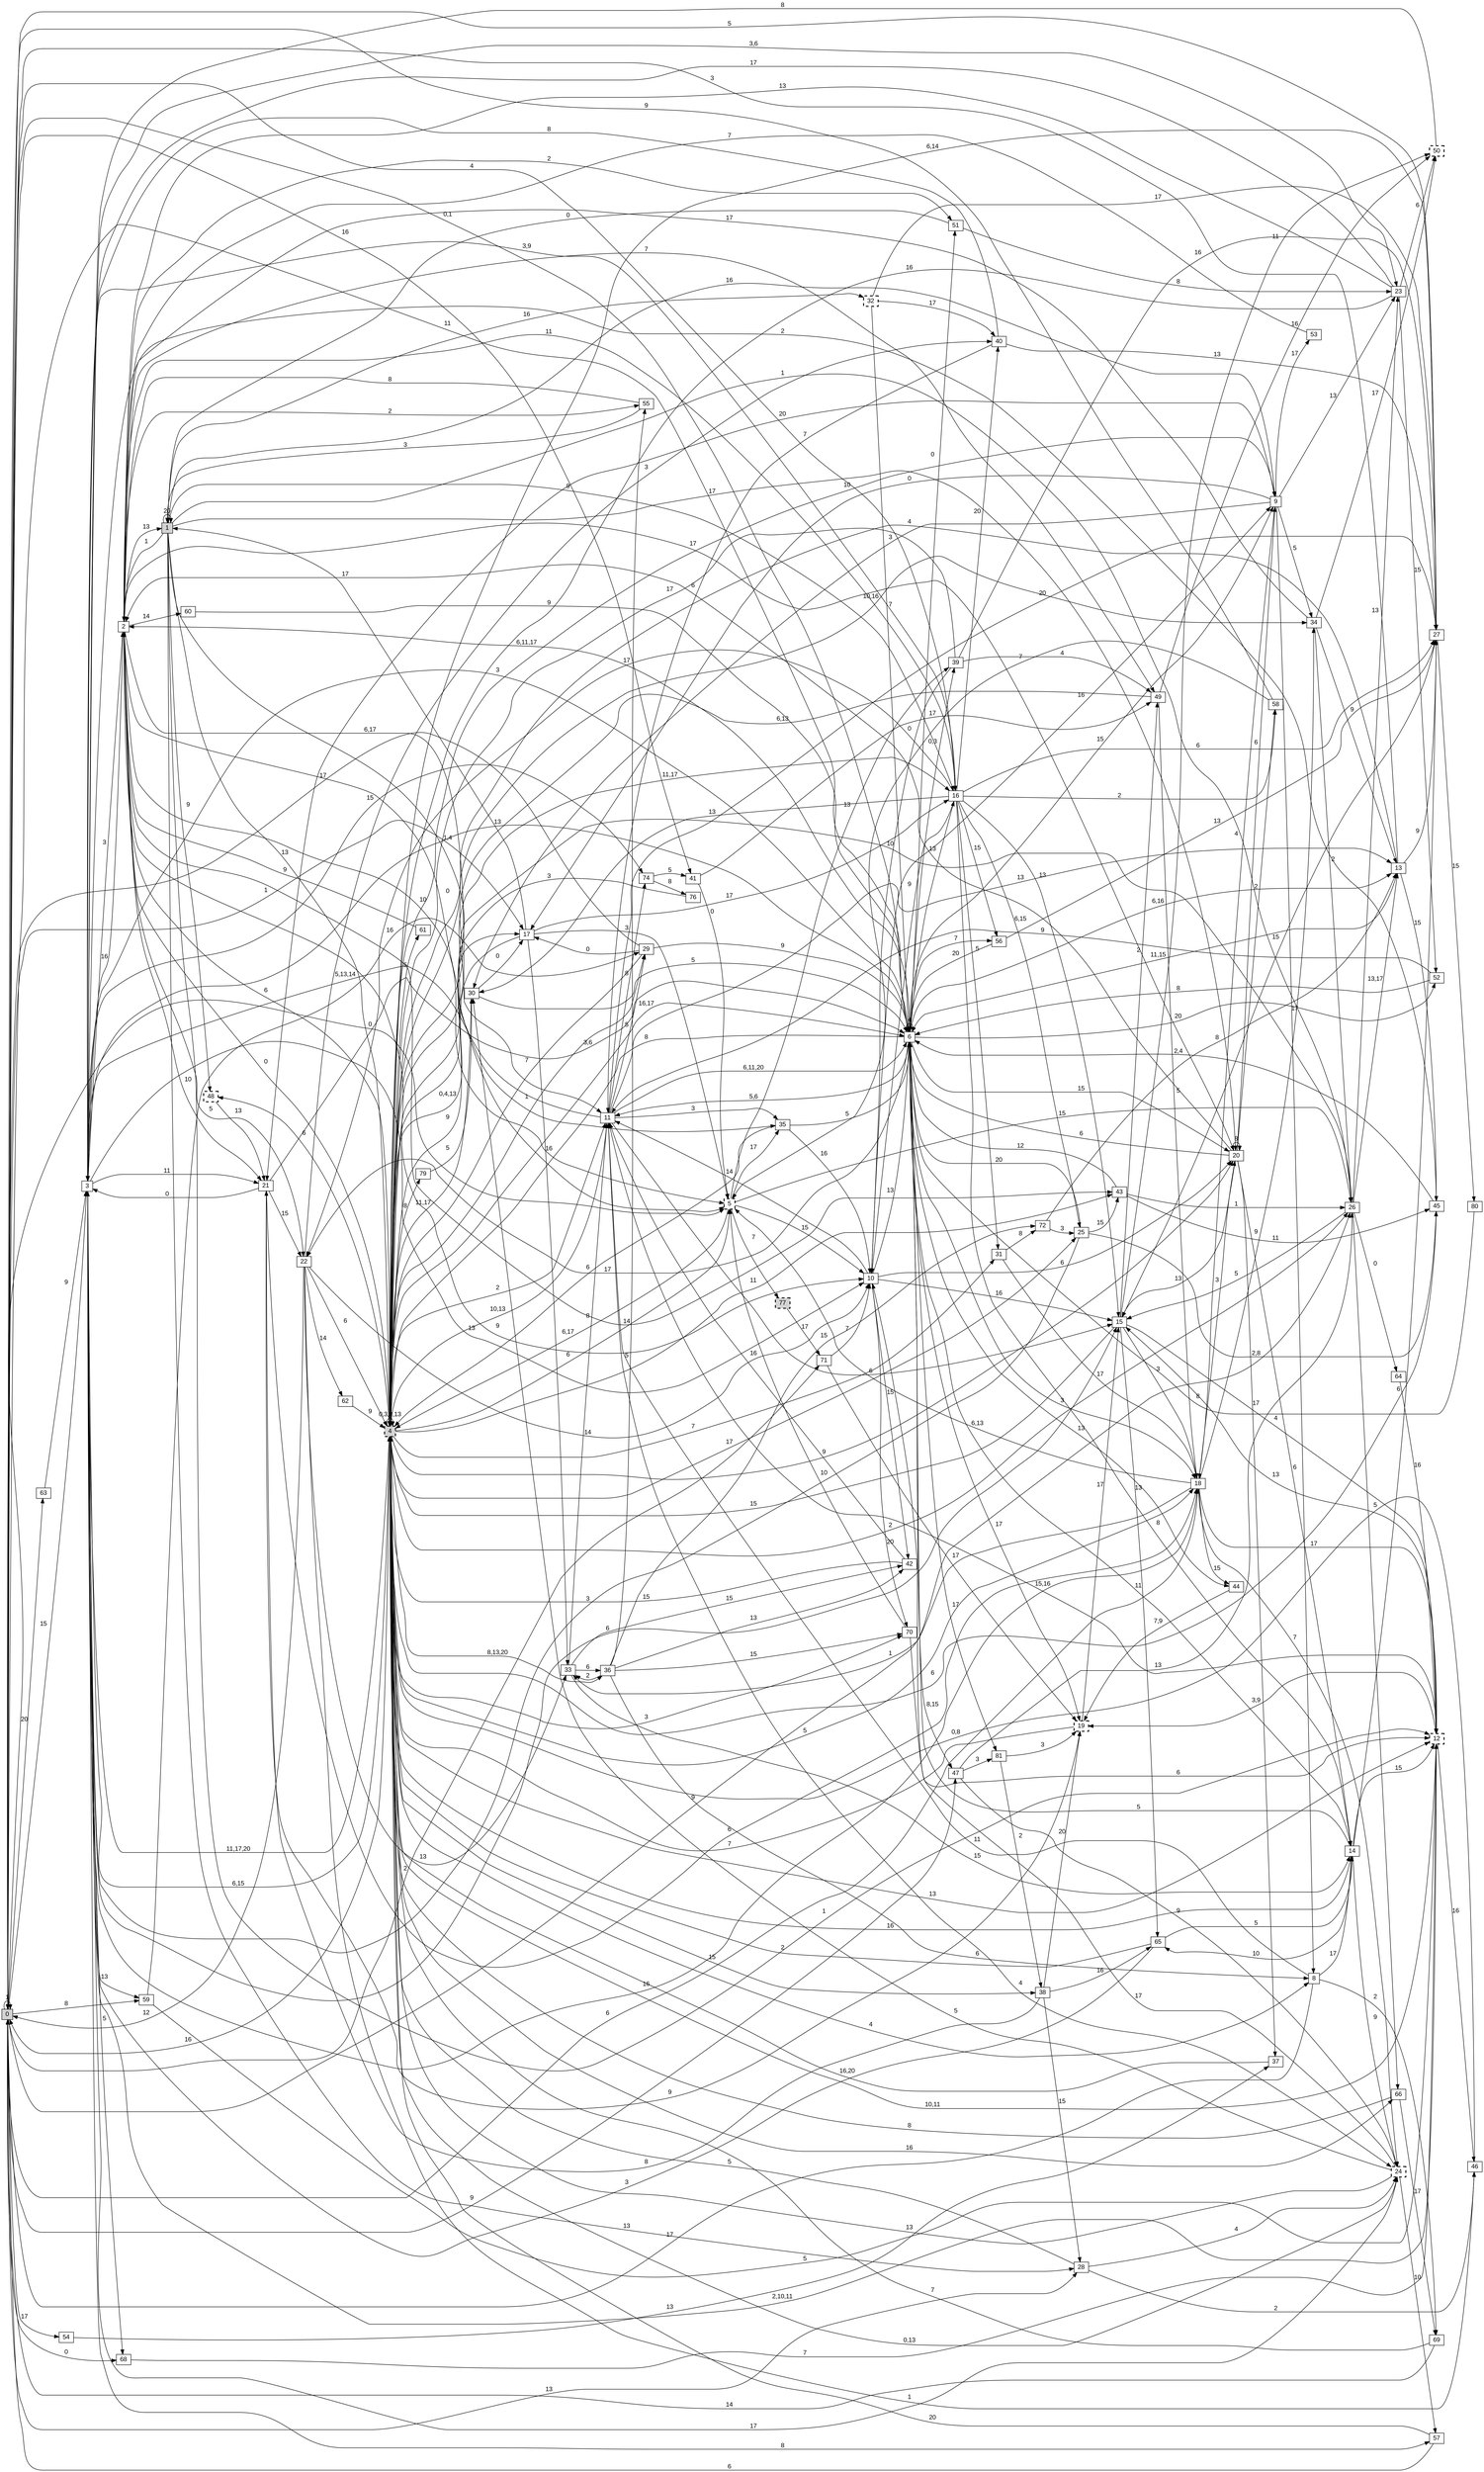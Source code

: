 digraph "NDFA" {
  rankdir=LR
  node [shape=box width=0.1 height=0.1 fontname=Arial]
  edge [fontname=Arial]
/* Estados */
 s0 [label="0" style="filled"] /* I:1 F:0 D:0 */
 s1 [label="1" style="filled"] /* I:1 F:0 D:0 */
 s2 [label="2" ] /* I:0 F:0 D:0 */
 s3 [label="3" ] /* I:0 F:0 D:0 */
 s4 [label="4" style="filled,bold,dashed"] /* I:1 F:1 D:0 */
 s5 [label="5" style="bold,dashed"] /* I:0 F:1 D:0 */
 s6 [label="6" ] /* I:0 F:0 D:0 */
 s8 [label="8" ] /* I:0 F:0 D:0 */
 s9 [label="9" ] /* I:0 F:0 D:0 */
 s10 [label="10" ] /* I:0 F:0 D:0 */
 s11 [label="11" ] /* I:0 F:0 D:0 */
 s12 [label="12" style="bold,dashed"] /* I:0 F:1 D:0 */
 s13 [label="13" ] /* I:0 F:0 D:0 */
 s14 [label="14" ] /* I:0 F:0 D:0 */
 s15 [label="15" ] /* I:0 F:0 D:0 */
 s16 [label="16" ] /* I:0 F:0 D:0 */
 s17 [label="17" ] /* I:0 F:0 D:0 */
 s18 [label="18" ] /* I:0 F:0 D:0 */
 s19 [label="19" style="bold,dashed"] /* I:0 F:1 D:0 */
 s20 [label="20" ] /* I:0 F:0 D:0 */
 s21 [label="21" ] /* I:0 F:0 D:0 */
 s22 [label="22" ] /* I:0 F:0 D:0 */
 s23 [label="23" ] /* I:0 F:0 D:0 */
 s24 [label="24" style="bold,dashed"] /* I:0 F:1 D:0 */
 s25 [label="25" ] /* I:0 F:0 D:0 */
 s26 [label="26" ] /* I:0 F:0 D:0 */
 s27 [label="27" ] /* I:0 F:0 D:0 */
 s28 [label="28" ] /* I:0 F:0 D:0 */
 s29 [label="29" ] /* I:0 F:0 D:0 */
 s30 [label="30" ] /* I:0 F:0 D:0 */
 s31 [label="31" ] /* I:0 F:0 D:0 */
 s32 [label="32" style="bold,dashed"] /* I:0 F:1 D:0 */
 s33 [label="33" ] /* I:0 F:0 D:0 */
 s34 [label="34" ] /* I:0 F:0 D:0 */
 s35 [label="35" ] /* I:0 F:0 D:0 */
 s36 [label="36" ] /* I:0 F:0 D:0 */
 s37 [label="37" ] /* I:0 F:0 D:0 */
 s38 [label="38" ] /* I:0 F:0 D:0 */
 s39 [label="39" ] /* I:0 F:0 D:0 */
 s40 [label="40" ] /* I:0 F:0 D:0 */
 s41 [label="41" ] /* I:0 F:0 D:0 */
 s42 [label="42" ] /* I:0 F:0 D:0 */
 s43 [label="43" ] /* I:0 F:0 D:0 */
 s44 [label="44" ] /* I:0 F:0 D:0 */
 s45 [label="45" ] /* I:0 F:0 D:0 */
 s46 [label="46" ] /* I:0 F:0 D:0 */
 s47 [label="47" ] /* I:0 F:0 D:0 */
 s48 [label="48" style="bold,dashed"] /* I:0 F:1 D:0 */
 s49 [label="49" ] /* I:0 F:0 D:0 */
 s50 [label="50" style="bold,dashed"] /* I:0 F:1 D:0 */
 s51 [label="51" ] /* I:0 F:0 D:0 */
 s52 [label="52" ] /* I:0 F:0 D:0 */
 s53 [label="53" ] /* I:0 F:0 D:0 */
 s54 [label="54" ] /* I:0 F:0 D:0 */
 s55 [label="55" ] /* I:0 F:0 D:0 */
 s56 [label="56" ] /* I:0 F:0 D:0 */
 s57 [label="57" ] /* I:0 F:0 D:0 */
 s58 [label="58" ] /* I:0 F:0 D:0 */
 s59 [label="59" ] /* I:0 F:0 D:0 */
 s60 [label="60" ] /* I:0 F:0 D:0 */
 s61 [label="61" ] /* I:0 F:0 D:0 */
 s62 [label="62" ] /* I:0 F:0 D:0 */
 s63 [label="63" ] /* I:0 F:0 D:0 */
 s64 [label="64" ] /* I:0 F:0 D:0 */
 s65 [label="65" ] /* I:0 F:0 D:0 */
 s66 [label="66" ] /* I:0 F:0 D:0 */
 s68 [label="68" ] /* I:0 F:0 D:0 */
 s69 [label="69" ] /* I:0 F:0 D:0 */
 s70 [label="70" ] /* I:0 F:0 D:0 */
 s71 [label="71" ] /* I:0 F:0 D:0 */
 s72 [label="72" ] /* I:0 F:0 D:0 */
 s74 [label="74" ] /* I:0 F:0 D:0 */
 s76 [label="76" ] /* I:0 F:0 D:0 */
 s77 [label="77" style="filled,bold,dashed"] /* I:1 F:1 D:0 */
 s79 [label="79" ] /* I:0 F:0 D:0 */
 s80 [label="80" ] /* I:0 F:0 D:0 */
 s81 [label="81" ] /* I:0 F:0 D:0 */
/* Transiciones */
  s0 -> s0 [label="1"]
  s0 -> s3 [label="15"]
  s0 -> s5 [label="0"]
  s0 -> s6 [label="0,1"]
  s0 -> s16 [label="4"]
  s0 -> s17 [label="1"]
  s0 -> s18 [label="6"]
  s0 -> s26 [label="9"]
  s0 -> s27 [label="5"]
  s0 -> s28 [label="13"]
  s0 -> s41 [label="16"]
  s0 -> s47 [label="9"]
  s0 -> s54 [label="17"]
  s0 -> s59 [label="8"]
  s0 -> s63 [label="20"]
  s0 -> s68 [label="0"]
  s0 -> s71 [label="2"]
  s1 -> s1 [label="20"]
  s1 -> s2 [label="1"]
  s1 -> s4 [label="13"]
  s1 -> s5 [label="1,4"]
  s1 -> s9 [label="16"]
  s1 -> s12 [label="1"]
  s1 -> s16 [label="9"]
  s1 -> s20 [label="17"]
  s1 -> s26 [label="1"]
  s1 -> s28 [label="13"]
  s1 -> s32 [label="16"]
  s1 -> s48 [label="9"]
  s2 -> s1 [label="13"]
  s2 -> s3 [label="16"]
  s2 -> s4 [label="6"]
  s2 -> s5 [label="10"]
  s2 -> s10 [label="9"]
  s2 -> s11 [label="6,17"]
  s2 -> s16 [label="11"]
  s2 -> s20 [label="17"]
  s2 -> s21 [label="10"]
  s2 -> s22 [label="5"]
  s2 -> s35 [label="0"]
  s2 -> s43 [label="14"]
  s2 -> s49 [label="7"]
  s2 -> s51 [label="2"]
  s2 -> s55 [label="2"]
  s2 -> s60 [label="14"]
  s3 -> s2 [label="3"]
  s3 -> s4 [label="11,17,20"]
  s3 -> s6 [label="13"]
  s3 -> s10 [label="13"]
  s3 -> s12 [label="2,10,11"]
  s3 -> s15 [label="6"]
  s3 -> s16 [label="3,9"]
  s3 -> s21 [label="11"]
  s3 -> s23 [label="3,6"]
  s3 -> s24 [label="17"]
  s3 -> s57 [label="8"]
  s3 -> s59 [label="13"]
  s3 -> s68 [label="5"]
  s3 -> s74 [label="15"]
  s4 -> s0 [label="16"]
  s4 -> s2 [label="0"]
  s4 -> s3 [label="6,15"]
  s4 -> s4 [label="0,3,9,13"]
  s4 -> s5 [label="6"]
  s4 -> s6 [label="16,17"]
  s4 -> s8 [label="4"]
  s4 -> s9 [label="10"]
  s4 -> s11 [label="2"]
  s4 -> s12 [label="13"]
  s4 -> s16 [label="11,17"]
  s4 -> s17 [label="0,4,13"]
  s4 -> s18 [label="5"]
  s4 -> s20 [label="9"]
  s4 -> s24 [label="0,13"]
  s4 -> s25 [label="17"]
  s4 -> s26 [label="2"]
  s4 -> s29 [label="1"]
  s4 -> s31 [label="7"]
  s4 -> s34 [label="10,16"]
  s4 -> s36 [label="8,13,20"]
  s4 -> s38 [label="15"]
  s4 -> s43 [label="11"]
  s4 -> s45 [label="6"]
  s4 -> s48 [label="6"]
  s4 -> s61 [label="5"]
  s4 -> s66 [label="16"]
  s4 -> s70 [label="3"]
  s4 -> s79 [label="8"]
  s5 -> s4 [label="6,17"]
  s5 -> s10 [label="15"]
  s5 -> s26 [label="15"]
  s5 -> s35 [label="17"]
  s5 -> s39 [label="13"]
  s5 -> s77 [label="7"]
  s6 -> s0 [label="11"]
  s6 -> s2 [label="6,11,17"]
  s6 -> s3 [label="3"]
  s6 -> s4 [label="8"]
  s6 -> s6 [label="4"]
  s6 -> s9 [label="15"]
  s6 -> s11 [label="5,6"]
  s6 -> s13 [label="6,16"]
  s6 -> s14 [label="11"]
  s6 -> s16 [label="13"]
  s6 -> s18 [label="3"]
  s6 -> s19 [label="17"]
  s6 -> s20 [label="15"]
  s6 -> s22 [label="17"]
  s6 -> s39 [label="0,3"]
  s6 -> s44 [label="13"]
  s6 -> s47 [label="8,15"]
  s6 -> s51 [label="0"]
  s6 -> s52 [label="20"]
  s6 -> s56 [label="7"]
  s6 -> s81 [label="17"]
  s8 -> s0 [label="17"]
  s8 -> s11 [label="11"]
  s8 -> s14 [label="17"]
  s8 -> s69 [label="2"]
  s9 -> s8 [label="17"]
  s9 -> s17 [label="0"]
  s9 -> s18 [label="4"]
  s9 -> s21 [label="20"]
  s9 -> s23 [label="13"]
  s9 -> s30 [label="3"]
  s9 -> s34 [label="5"]
  s9 -> s53 [label="17"]
  s10 -> s6 [label="13"]
  s10 -> s9 [label="16"]
  s10 -> s11 [label="14"]
  s10 -> s15 [label="16"]
  s10 -> s20 [label="6"]
  s10 -> s42 [label="15"]
  s10 -> s70 [label="20"]
  s11 -> s3 [label="5,13,14"]
  s11 -> s4 [label="10,13"]
  s11 -> s6 [label="6,11,20"]
  s11 -> s13 [label="13"]
  s11 -> s15 [label="6"]
  s11 -> s24 [label="4"]
  s11 -> s27 [label="20"]
  s11 -> s29 [label="5"]
  s11 -> s35 [label="3"]
  s11 -> s74 [label="8"]
  s12 -> s4 [label="10,11"]
  s12 -> s11 [label="15,16"]
  s12 -> s15 [label="13"]
  s12 -> s19 [label="3,9"]
  s12 -> s46 [label="16"]
  s13 -> s0 [label="3"]
  s13 -> s4 [label="4"]
  s13 -> s6 [label="11,15"]
  s13 -> s27 [label="9"]
  s13 -> s45 [label="15"]
  s14 -> s4 [label="16"]
  s14 -> s6 [label="5"]
  s14 -> s12 [label="15"]
  s14 -> s24 [label="9"]
  s14 -> s27 [label="6"]
  s14 -> s65 [label="10"]
  s15 -> s4 [label="15"]
  s15 -> s12 [label="4"]
  s15 -> s18 [label="3"]
  s15 -> s49 [label="2"]
  s15 -> s50 [label="11"]
  s15 -> s65 [label="13"]
  s16 -> s10 [label="9"]
  s16 -> s14 [label="8"]
  s16 -> s15 [label="13"]
  s16 -> s22 [label="17"]
  s16 -> s25 [label="6,15"]
  s16 -> s27 [label="6"]
  s16 -> s30 [label="13"]
  s16 -> s31 [label="5"]
  s16 -> s40 [label="20"]
  s16 -> s56 [label="15"]
  s16 -> s58 [label="2"]
  s17 -> s1 [label="17"]
  s17 -> s4 [label="9"]
  s17 -> s5 [label="3"]
  s17 -> s16 [label="17"]
  s17 -> s33 [label="16"]
  s18 -> s3 [label="16"]
  s18 -> s5 [label="6,13"]
  s18 -> s12 [label="17"]
  s18 -> s20 [label="3"]
  s18 -> s24 [label="7"]
  s18 -> s33 [label="1"]
  s18 -> s34 [label="9"]
  s18 -> s44 [label="15"]
  s19 -> s4 [label="7"]
  s19 -> s15 [label="17"]
  s20 -> s2 [label="6"]
  s20 -> s6 [label="6"]
  s20 -> s9 [label="6"]
  s20 -> s14 [label="6"]
  s20 -> s15 [label="13"]
  s20 -> s20 [label="8"]
  s20 -> s37 [label="17"]
  s20 -> s58 [label="2"]
  s21 -> s3 [label="0"]
  s21 -> s6 [label="3,6"]
  s21 -> s18 [label="6"]
  s21 -> s19 [label="9"]
  s21 -> s22 [label="15"]
  s22 -> s0 [label="12"]
  s22 -> s4 [label="6"]
  s22 -> s10 [label="14"]
  s22 -> s33 [label="13"]
  s22 -> s40 [label="3"]
  s22 -> s46 [label="1"]
  s22 -> s62 [label="14"]
  s23 -> s2 [label="13"]
  s23 -> s3 [label="17"]
  s23 -> s4 [label="16"]
  s23 -> s50 [label="6"]
  s23 -> s52 [label="15"]
  s24 -> s4 [label="13"]
  s24 -> s10 [label="17"]
  s24 -> s30 [label="5"]
  s24 -> s57 [label="10"]
  s25 -> s3 [label="3"]
  s25 -> s6 [label="20"]
  s25 -> s43 [label="15"]
  s25 -> s45 [label="2,8"]
  s26 -> s4 [label="10"]
  s26 -> s13 [label="13,17"]
  s26 -> s15 [label="5"]
  s26 -> s23 [label="13"]
  s26 -> s64 [label="0"]
  s26 -> s66 [label="5"]
  s27 -> s4 [label="6,14"]
  s27 -> s15 [label="15"]
  s27 -> s80 [label="15"]
  s28 -> s4 [label="5"]
  s28 -> s24 [label="4"]
  s28 -> s46 [label="2"]
  s29 -> s0 [label="17"]
  s29 -> s4 [label="7"]
  s29 -> s6 [label="9"]
  s29 -> s17 [label="0"]
  s30 -> s4 [label="11,17"]
  s30 -> s6 [label="5"]
  s30 -> s17 [label="0"]
  s31 -> s18 [label="17"]
  s31 -> s72 [label="8"]
  s32 -> s6 [label="7"]
  s32 -> s27 [label="17"]
  s32 -> s40 [label="17"]
  s33 -> s11 [label="8"]
  s33 -> s14 [label="15"]
  s33 -> s36 [label="6"]
  s33 -> s42 [label="15"]
  s34 -> s2 [label="17"]
  s34 -> s13 [label="9"]
  s34 -> s26 [label="2"]
  s34 -> s50 [label="17"]
  s35 -> s4 [label="6"]
  s35 -> s6 [label="5"]
  s35 -> s10 [label="16"]
  s36 -> s8 [label="6"]
  s36 -> s33 [label="2"]
  s36 -> s42 [label="13"]
  s36 -> s55 [label="5"]
  s36 -> s70 [label="15"]
  s36 -> s72 [label="15"]
  s37 -> s4 [label="16,20"]
  s38 -> s19 [label="20"]
  s38 -> s21 [label="8"]
  s38 -> s28 [label="15"]
  s38 -> s65 [label="16"]
  s39 -> s4 [label="17"]
  s39 -> s10 [label="0"]
  s39 -> s27 [label="16"]
  s39 -> s49 [label="4"]
  s40 -> s3 [label="8"]
  s40 -> s11 [label="7"]
  s40 -> s27 [label="13"]
  s41 -> s5 [label="0"]
  s41 -> s49 [label="17"]
  s42 -> s4 [label="15"]
  s42 -> s11 [label="16"]
  s43 -> s6 [label="12"]
  s43 -> s26 [label="1"]
  s43 -> s45 [label="11"]
  s44 -> s19 [label="7,9"]
  s45 -> s3 [label="2"]
  s45 -> s6 [label="2,4"]
  s46 -> s4 [label="0,8"]
  s47 -> s24 [label="9"]
  s47 -> s26 [label="13"]
  s47 -> s81 [label="3"]
  s48 -> s21 [label="13"]
  s49 -> s4 [label="6,13"]
  s49 -> s18 [label="5"]
  s49 -> s50 [label="16"]
  s50 -> s3 [label="8"]
  s51 -> s1 [label="0"]
  s51 -> s23 [label="8"]
  s52 -> s6 [label="8"]
  s52 -> s11 [label="9"]
  s53 -> s2 [label="7"]
  s54 -> s37 [label="13"]
  s55 -> s1 [label="3"]
  s55 -> s2 [label="8"]
  s56 -> s6 [label="20"]
  s56 -> s27 [label="13"]
  s57 -> s0 [label="6"]
  s57 -> s4 [label="20"]
  s58 -> s0 [label="9"]
  s58 -> s5 [label="7"]
  s59 -> s12 [label="5"]
  s59 -> s29 [label="16"]
  s60 -> s6 [label="9"]
  s61 -> s2 [label="9"]
  s62 -> s4 [label="9"]
  s63 -> s3 [label="9"]
  s64 -> s12 [label="16"]
  s65 -> s3 [label="3"]
  s65 -> s4 [label="2"]
  s65 -> s14 [label="5"]
  s66 -> s4 [label="8"]
  s66 -> s69 [label="17"]
  s68 -> s12 [label="7"]
  s69 -> s0 [label="14"]
  s69 -> s4 [label="7"]
  s70 -> s5 [label="10"]
  s70 -> s12 [label="6"]
  s71 -> s10 [label="7"]
  s71 -> s19 [label="17"]
  s72 -> s13 [label="8"]
  s72 -> s25 [label="3"]
  s74 -> s41 [label="5"]
  s74 -> s76 [label="8"]
  s76 -> s4 [label="3"]
  s77 -> s71 [label="17"]
  s79 -> s30 [label="5"]
  s80 -> s6 [label="8"]
  s81 -> s19 [label="3"]
  s81 -> s38 [label="2"]
}

